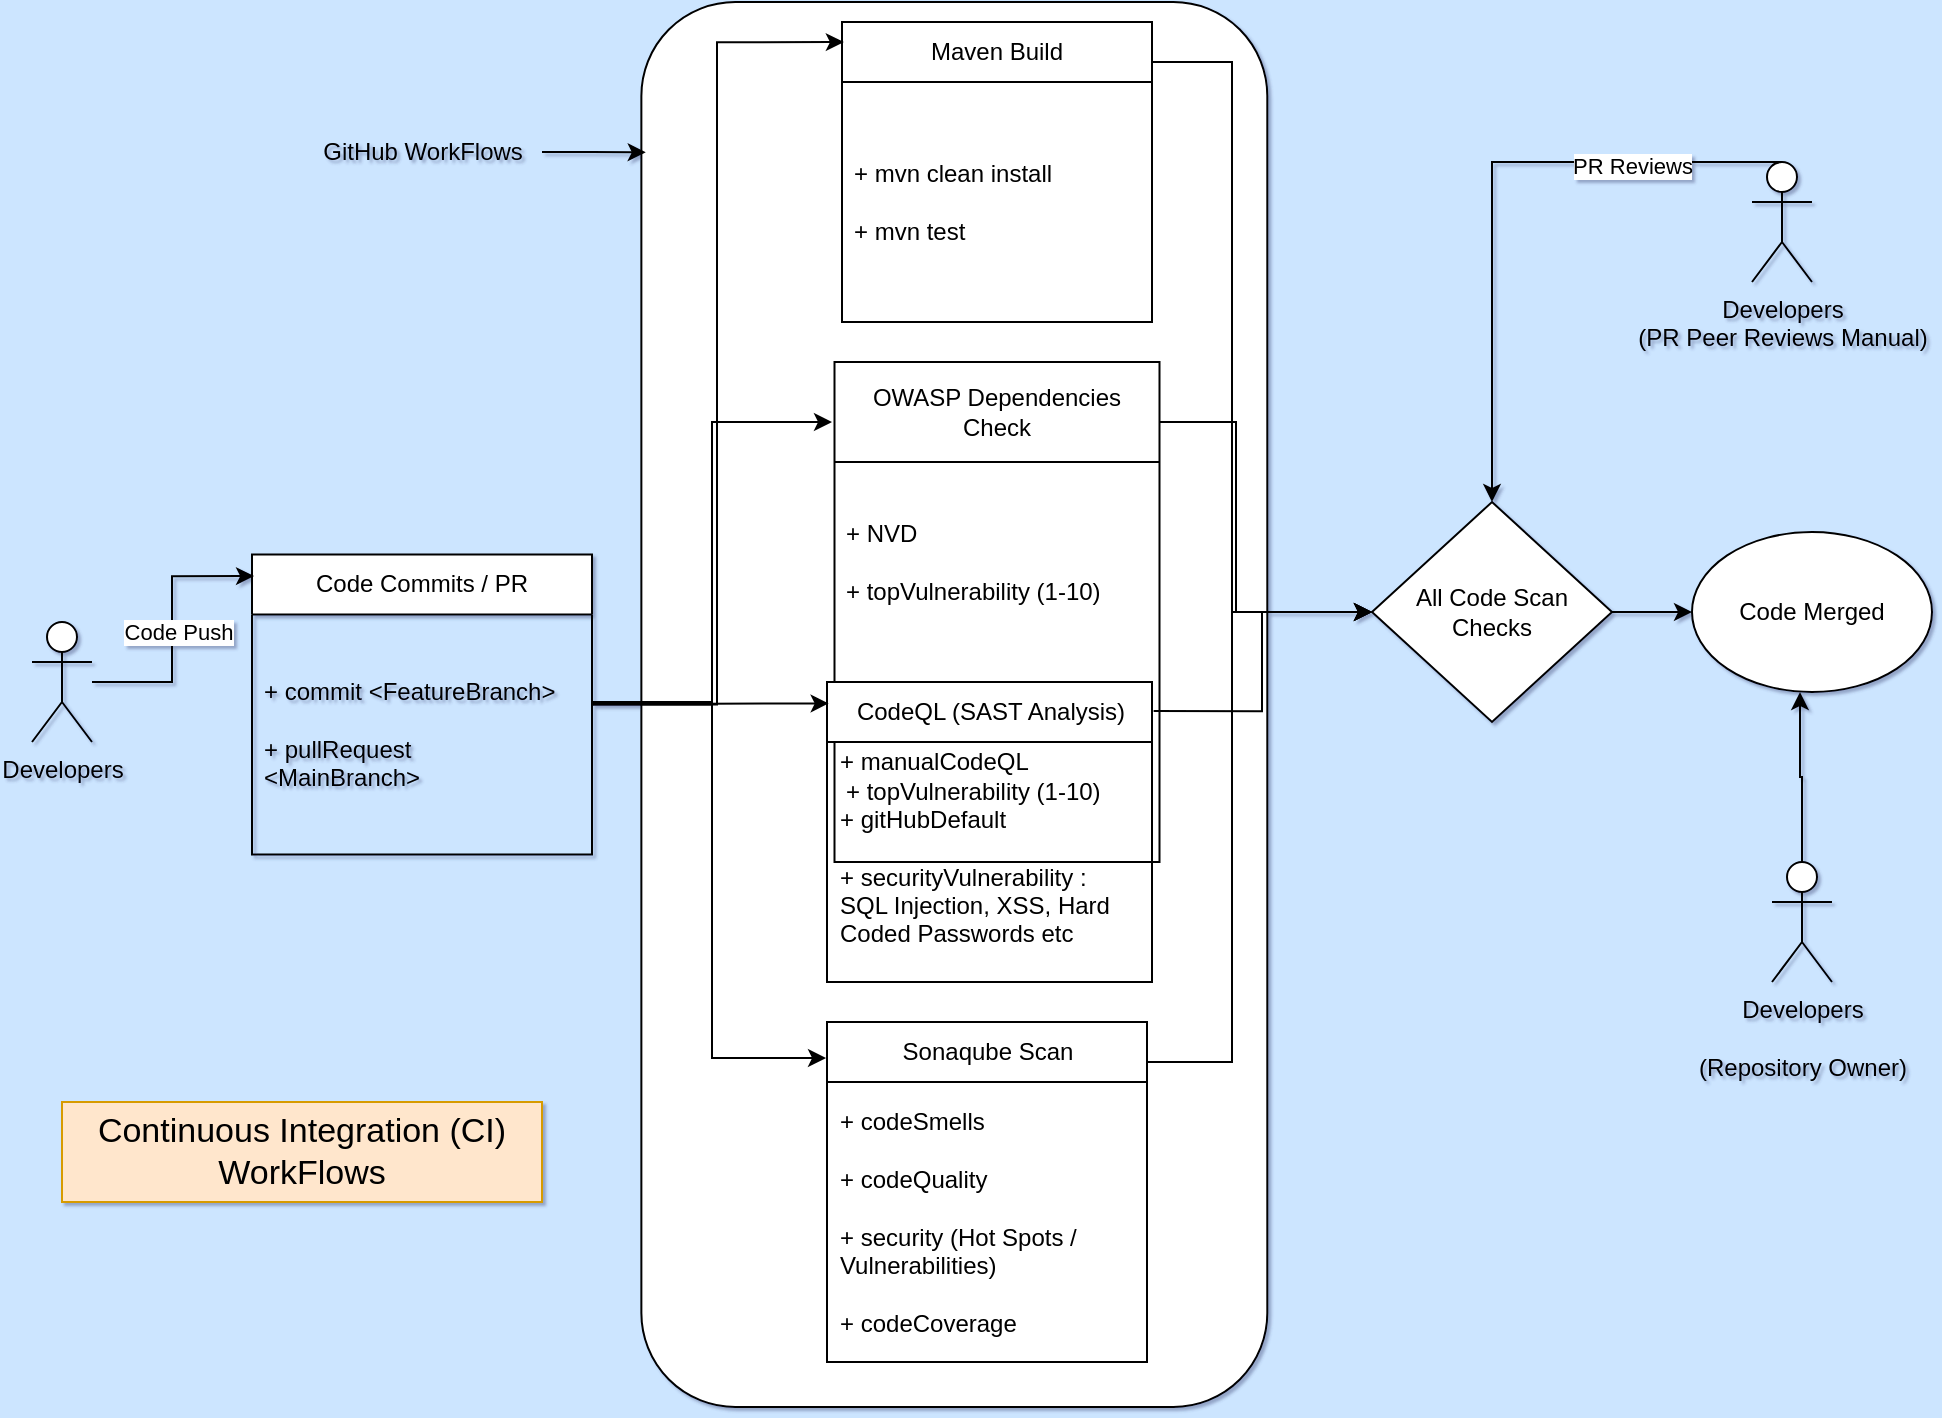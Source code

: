 <mxfile version="28.2.5">
  <diagram name="Page-1" id="rL2EKjidKgawpLKzrRL_">
    <mxGraphModel dx="1183" dy="763" grid="1" gridSize="10" guides="1" tooltips="1" connect="1" arrows="1" fold="1" page="1" pageScale="1" pageWidth="850" pageHeight="1100" background="light-dark(#CCE5FF,#121212)" math="0" shadow="1">
      <root>
        <mxCell id="0" />
        <mxCell id="1" parent="0" />
        <mxCell id="rlODOoYUFjMTXD7JvleX-35" value="" style="rounded=1;whiteSpace=wrap;html=1;rotation=-90;" vertex="1" parent="1">
          <mxGeometry x="129.92" y="204.77" width="702.5" height="312.97" as="geometry" />
        </mxCell>
        <mxCell id="rlODOoYUFjMTXD7JvleX-1" value="Developers" style="shape=umlActor;verticalLabelPosition=bottom;verticalAlign=top;html=1;outlineConnect=0;" vertex="1" parent="1">
          <mxGeometry x="20" y="320" width="30" height="60" as="geometry" />
        </mxCell>
        <mxCell id="rlODOoYUFjMTXD7JvleX-2" value="Code Commits / PR" style="swimlane;fontStyle=0;childLayout=stackLayout;horizontal=1;startSize=30;horizontalStack=0;resizeParent=1;resizeParentMax=0;resizeLast=0;collapsible=1;marginBottom=0;whiteSpace=wrap;html=1;" vertex="1" parent="1">
          <mxGeometry x="130" y="286.25" width="170" height="150" as="geometry" />
        </mxCell>
        <mxCell id="rlODOoYUFjMTXD7JvleX-4" value="+ commit &amp;lt;FeatureBranch&amp;gt;&lt;br&gt;&lt;br&gt;+ pullRequest&lt;br&gt;&amp;lt;MainBranch&amp;gt;" style="text;strokeColor=none;fillColor=none;align=left;verticalAlign=middle;spacingLeft=4;spacingRight=4;overflow=hidden;points=[[0,0.5],[1,0.5]];portConstraint=eastwest;rotatable=0;whiteSpace=wrap;html=1;" vertex="1" parent="rlODOoYUFjMTXD7JvleX-2">
          <mxGeometry y="30" width="170" height="120" as="geometry" />
        </mxCell>
        <mxCell id="rlODOoYUFjMTXD7JvleX-52" style="edgeStyle=orthogonalEdgeStyle;rounded=0;orthogonalLoop=1;jettySize=auto;html=1;entryX=0;entryY=0.5;entryDx=0;entryDy=0;" edge="1" parent="1" source="rlODOoYUFjMTXD7JvleX-7" target="rlODOoYUFjMTXD7JvleX-23">
          <mxGeometry relative="1" as="geometry">
            <Array as="points">
              <mxPoint x="620" y="40" />
              <mxPoint x="620" y="315" />
            </Array>
          </mxGeometry>
        </mxCell>
        <mxCell id="rlODOoYUFjMTXD7JvleX-7" value="Maven Build" style="swimlane;fontStyle=0;childLayout=stackLayout;horizontal=1;startSize=30;horizontalStack=0;resizeParent=1;resizeParentMax=0;resizeLast=0;collapsible=1;marginBottom=0;whiteSpace=wrap;html=1;" vertex="1" parent="1">
          <mxGeometry x="425" y="20" width="155" height="150" as="geometry" />
        </mxCell>
        <mxCell id="rlODOoYUFjMTXD7JvleX-9" value="+ mvn clean install&lt;br&gt;&lt;br&gt;+ mvn test" style="text;strokeColor=none;fillColor=none;align=left;verticalAlign=middle;spacingLeft=4;spacingRight=4;overflow=hidden;points=[[0,0.5],[1,0.5]];portConstraint=eastwest;rotatable=0;whiteSpace=wrap;html=1;" vertex="1" parent="rlODOoYUFjMTXD7JvleX-7">
          <mxGeometry y="30" width="155" height="120" as="geometry" />
        </mxCell>
        <mxCell id="rlODOoYUFjMTXD7JvleX-47" style="edgeStyle=orthogonalEdgeStyle;rounded=0;orthogonalLoop=1;jettySize=auto;html=1;entryX=0;entryY=0.5;entryDx=0;entryDy=0;" edge="1" parent="1" source="rlODOoYUFjMTXD7JvleX-11" target="rlODOoYUFjMTXD7JvleX-23">
          <mxGeometry relative="1" as="geometry">
            <mxPoint x="650" y="320" as="targetPoint" />
            <Array as="points">
              <mxPoint x="622" y="220" />
              <mxPoint x="622" y="315" />
            </Array>
          </mxGeometry>
        </mxCell>
        <mxCell id="rlODOoYUFjMTXD7JvleX-11" value="OWASP Dependencies Check" style="swimlane;fontStyle=0;childLayout=stackLayout;horizontal=1;startSize=50;horizontalStack=0;resizeParent=1;resizeParentMax=0;resizeLast=0;collapsible=1;marginBottom=0;whiteSpace=wrap;html=1;miterlimit=4;" vertex="1" parent="1">
          <mxGeometry x="421.25" y="190" width="162.5" height="250" as="geometry" />
        </mxCell>
        <mxCell id="rlODOoYUFjMTXD7JvleX-65" value="+ NVD&lt;br&gt;&lt;br&gt;+ topVulnerability (1-10)" style="text;strokeColor=none;fillColor=none;align=left;verticalAlign=middle;spacingLeft=4;spacingRight=4;overflow=hidden;points=[[0,0.5],[1,0.5]];portConstraint=eastwest;rotatable=0;whiteSpace=wrap;html=1;" vertex="1" parent="rlODOoYUFjMTXD7JvleX-11">
          <mxGeometry y="50" width="162.5" height="100" as="geometry" />
        </mxCell>
        <mxCell id="rlODOoYUFjMTXD7JvleX-13" value="+ NVD&lt;br&gt;&lt;br&gt;+ topVulnerability (1-10)" style="text;strokeColor=none;fillColor=none;align=left;verticalAlign=middle;spacingLeft=4;spacingRight=4;overflow=hidden;points=[[0,0.5],[1,0.5]];portConstraint=eastwest;rotatable=0;whiteSpace=wrap;html=1;" vertex="1" parent="rlODOoYUFjMTXD7JvleX-11">
          <mxGeometry y="150" width="162.5" height="100" as="geometry" />
        </mxCell>
        <mxCell id="rlODOoYUFjMTXD7JvleX-15" value="CodeQL (SAST Analysis)" style="swimlane;fontStyle=0;childLayout=stackLayout;horizontal=1;startSize=30;horizontalStack=0;resizeParent=1;resizeParentMax=0;resizeLast=0;collapsible=1;marginBottom=0;whiteSpace=wrap;html=1;" vertex="1" parent="1">
          <mxGeometry x="417.5" y="350" width="162.5" height="150" as="geometry" />
        </mxCell>
        <mxCell id="rlODOoYUFjMTXD7JvleX-18" value="+ manualCodeQL&lt;br&gt;&lt;br&gt;+ gitHubDefault&lt;br&gt;&lt;br&gt;+ securityVulnerability :&lt;br&gt;SQL Injection, XSS, Hard Coded Passwords etc&lt;div&gt;&lt;br&gt;&lt;/div&gt;" style="text;strokeColor=none;fillColor=none;align=left;verticalAlign=middle;spacingLeft=4;spacingRight=4;overflow=hidden;points=[[0,0.5],[1,0.5]];portConstraint=eastwest;rotatable=0;whiteSpace=wrap;html=1;" vertex="1" parent="rlODOoYUFjMTXD7JvleX-15">
          <mxGeometry y="30" width="162.5" height="120" as="geometry" />
        </mxCell>
        <mxCell id="rlODOoYUFjMTXD7JvleX-19" value="Sonaqube Scan" style="swimlane;fontStyle=0;childLayout=stackLayout;horizontal=1;startSize=30;horizontalStack=0;resizeParent=1;resizeParentMax=0;resizeLast=0;collapsible=1;marginBottom=0;whiteSpace=wrap;html=1;miterlimit=4;" vertex="1" parent="1">
          <mxGeometry x="417.5" y="520" width="160" height="170" as="geometry" />
        </mxCell>
        <mxCell id="rlODOoYUFjMTXD7JvleX-21" value="+ codeSmells&lt;br&gt;&lt;br&gt;&lt;div&gt;+ codeQuality&lt;br&gt;&lt;br&gt;&lt;/div&gt;&lt;div&gt;+ security (Hot Spots / Vulnerabilities)&lt;/div&gt;&lt;div&gt;&lt;br&gt;+ codeCoverage&lt;/div&gt;" style="text;strokeColor=none;fillColor=none;align=left;verticalAlign=middle;spacingLeft=4;spacingRight=4;overflow=hidden;points=[[0,0.5],[1,0.5]];portConstraint=eastwest;rotatable=0;whiteSpace=wrap;html=1;" vertex="1" parent="rlODOoYUFjMTXD7JvleX-19">
          <mxGeometry y="30" width="160" height="140" as="geometry" />
        </mxCell>
        <mxCell id="rlODOoYUFjMTXD7JvleX-32" style="edgeStyle=orthogonalEdgeStyle;rounded=0;orthogonalLoop=1;jettySize=auto;html=1;entryX=0;entryY=0.5;entryDx=0;entryDy=0;exitX=1;exitY=0.5;exitDx=0;exitDy=0;" edge="1" parent="1" source="rlODOoYUFjMTXD7JvleX-23" target="rlODOoYUFjMTXD7JvleX-24">
          <mxGeometry relative="1" as="geometry">
            <mxPoint x="770" y="330" as="sourcePoint" />
          </mxGeometry>
        </mxCell>
        <mxCell id="rlODOoYUFjMTXD7JvleX-23" value="All Code Scan Checks" style="rhombus;whiteSpace=wrap;html=1;" vertex="1" parent="1">
          <mxGeometry x="690" y="260" width="120" height="110" as="geometry" />
        </mxCell>
        <mxCell id="rlODOoYUFjMTXD7JvleX-24" value="Code Merged" style="ellipse;whiteSpace=wrap;html=1;" vertex="1" parent="1">
          <mxGeometry x="850" y="275" width="120" height="80" as="geometry" />
        </mxCell>
        <mxCell id="rlODOoYUFjMTXD7JvleX-34" style="edgeStyle=orthogonalEdgeStyle;rounded=0;orthogonalLoop=1;jettySize=auto;html=1;exitX=0.5;exitY=0;exitDx=0;exitDy=0;exitPerimeter=0;entryX=0.5;entryY=0;entryDx=0;entryDy=0;" edge="1" parent="1" source="rlODOoYUFjMTXD7JvleX-25" target="rlODOoYUFjMTXD7JvleX-23">
          <mxGeometry relative="1" as="geometry">
            <mxPoint x="720" y="260" as="targetPoint" />
            <Array as="points">
              <mxPoint x="750" y="90" />
            </Array>
          </mxGeometry>
        </mxCell>
        <mxCell id="rlODOoYUFjMTXD7JvleX-62" value="PR Reviews" style="edgeLabel;html=1;align=center;verticalAlign=middle;resizable=0;points=[];" vertex="1" connectable="0" parent="rlODOoYUFjMTXD7JvleX-34">
          <mxGeometry x="-0.521" y="2" relative="1" as="geometry">
            <mxPoint as="offset" />
          </mxGeometry>
        </mxCell>
        <mxCell id="rlODOoYUFjMTXD7JvleX-25" value="Developers&lt;br&gt;(PR Peer Reviews Manual)" style="shape=umlActor;verticalLabelPosition=bottom;verticalAlign=top;html=1;outlineConnect=0;" vertex="1" parent="1">
          <mxGeometry x="880" y="90" width="30" height="60" as="geometry" />
        </mxCell>
        <mxCell id="rlODOoYUFjMTXD7JvleX-27" value="Developers&lt;br&gt;&lt;br&gt;(Repository Owner)" style="shape=umlActor;verticalLabelPosition=bottom;verticalAlign=top;html=1;outlineConnect=0;" vertex="1" parent="1">
          <mxGeometry x="890" y="440" width="30" height="60" as="geometry" />
        </mxCell>
        <mxCell id="rlODOoYUFjMTXD7JvleX-40" style="edgeStyle=orthogonalEdgeStyle;rounded=0;orthogonalLoop=1;jettySize=auto;html=1;" edge="1" parent="1" source="rlODOoYUFjMTXD7JvleX-4">
          <mxGeometry relative="1" as="geometry">
            <mxPoint x="420" y="220" as="targetPoint" />
            <Array as="points">
              <mxPoint x="360" y="360" />
              <mxPoint x="360" y="220" />
            </Array>
          </mxGeometry>
        </mxCell>
        <mxCell id="rlODOoYUFjMTXD7JvleX-42" style="edgeStyle=orthogonalEdgeStyle;rounded=0;orthogonalLoop=1;jettySize=auto;html=1;entryX=0.006;entryY=0.067;entryDx=0;entryDy=0;entryPerimeter=0;" edge="1" parent="1" source="rlODOoYUFjMTXD7JvleX-2" target="rlODOoYUFjMTXD7JvleX-7">
          <mxGeometry relative="1" as="geometry" />
        </mxCell>
        <mxCell id="rlODOoYUFjMTXD7JvleX-44" style="edgeStyle=orthogonalEdgeStyle;rounded=0;orthogonalLoop=1;jettySize=auto;html=1;entryX=-0.018;entryY=0.207;entryDx=0;entryDy=0;entryPerimeter=0;" edge="1" parent="1" source="rlODOoYUFjMTXD7JvleX-4" target="rlODOoYUFjMTXD7JvleX-13">
          <mxGeometry relative="1" as="geometry">
            <mxPoint x="390" y="360" as="targetPoint" />
            <Array as="points">
              <mxPoint x="330" y="361" />
              <mxPoint x="330" y="361" />
            </Array>
          </mxGeometry>
        </mxCell>
        <mxCell id="rlODOoYUFjMTXD7JvleX-45" style="edgeStyle=orthogonalEdgeStyle;rounded=0;orthogonalLoop=1;jettySize=auto;html=1;entryX=-0.003;entryY=0.106;entryDx=0;entryDy=0;entryPerimeter=0;" edge="1" parent="1" source="rlODOoYUFjMTXD7JvleX-2" target="rlODOoYUFjMTXD7JvleX-19">
          <mxGeometry relative="1" as="geometry">
            <Array as="points">
              <mxPoint x="360" y="361" />
              <mxPoint x="360" y="538" />
            </Array>
          </mxGeometry>
        </mxCell>
        <mxCell id="rlODOoYUFjMTXD7JvleX-51" style="edgeStyle=orthogonalEdgeStyle;rounded=0;orthogonalLoop=1;jettySize=auto;html=1;entryX=0;entryY=0.5;entryDx=0;entryDy=0;" edge="1" parent="1" source="rlODOoYUFjMTXD7JvleX-19" target="rlODOoYUFjMTXD7JvleX-23">
          <mxGeometry relative="1" as="geometry">
            <mxPoint x="650" y="320" as="targetPoint" />
            <Array as="points">
              <mxPoint x="620" y="540" />
              <mxPoint x="620" y="315" />
            </Array>
          </mxGeometry>
        </mxCell>
        <mxCell id="rlODOoYUFjMTXD7JvleX-53" style="edgeStyle=orthogonalEdgeStyle;rounded=0;orthogonalLoop=1;jettySize=auto;html=1;entryX=0.006;entryY=0.072;entryDx=0;entryDy=0;entryPerimeter=0;" edge="1" parent="1" source="rlODOoYUFjMTXD7JvleX-1" target="rlODOoYUFjMTXD7JvleX-2">
          <mxGeometry relative="1" as="geometry" />
        </mxCell>
        <mxCell id="rlODOoYUFjMTXD7JvleX-55" value="Code Push" style="edgeLabel;html=1;align=center;verticalAlign=middle;resizable=0;points=[];" vertex="1" connectable="0" parent="rlODOoYUFjMTXD7JvleX-53">
          <mxGeometry x="-0.029" y="-3" relative="1" as="geometry">
            <mxPoint as="offset" />
          </mxGeometry>
        </mxCell>
        <mxCell id="rlODOoYUFjMTXD7JvleX-56" value="GitHub WorkFlows" style="text;html=1;align=center;verticalAlign=middle;resizable=0;points=[];autosize=1;strokeColor=none;fillColor=none;" vertex="1" parent="1">
          <mxGeometry x="155" y="70" width="120" height="30" as="geometry" />
        </mxCell>
        <mxCell id="rlODOoYUFjMTXD7JvleX-57" style="edgeStyle=orthogonalEdgeStyle;rounded=0;orthogonalLoop=1;jettySize=auto;html=1;entryX=0.893;entryY=0.007;entryDx=0;entryDy=0;entryPerimeter=0;" edge="1" parent="1" source="rlODOoYUFjMTXD7JvleX-56" target="rlODOoYUFjMTXD7JvleX-35">
          <mxGeometry relative="1" as="geometry" />
        </mxCell>
        <mxCell id="rlODOoYUFjMTXD7JvleX-60" style="edgeStyle=orthogonalEdgeStyle;rounded=0;orthogonalLoop=1;jettySize=auto;html=1;entryX=0.45;entryY=1;entryDx=0;entryDy=0;entryPerimeter=0;" edge="1" parent="1" source="rlODOoYUFjMTXD7JvleX-27" target="rlODOoYUFjMTXD7JvleX-24">
          <mxGeometry relative="1" as="geometry" />
        </mxCell>
        <mxCell id="rlODOoYUFjMTXD7JvleX-64" style="edgeStyle=orthogonalEdgeStyle;rounded=0;orthogonalLoop=1;jettySize=auto;html=1;exitX=1.005;exitY=0.097;exitDx=0;exitDy=0;exitPerimeter=0;entryX=0;entryY=0.5;entryDx=0;entryDy=0;" edge="1" parent="1" source="rlODOoYUFjMTXD7JvleX-15" target="rlODOoYUFjMTXD7JvleX-23">
          <mxGeometry relative="1" as="geometry" />
        </mxCell>
        <mxCell id="rlODOoYUFjMTXD7JvleX-66" value="&lt;font style=&quot;font-size: 17px;&quot;&gt;Continuous Integration (CI) WorkFlows&lt;/font&gt;" style="text;html=1;align=center;verticalAlign=middle;whiteSpace=wrap;rounded=0;fillColor=#ffe6cc;strokeColor=#d79b00;" vertex="1" parent="1">
          <mxGeometry x="35" y="560" width="240" height="50" as="geometry" />
        </mxCell>
      </root>
    </mxGraphModel>
  </diagram>
</mxfile>
